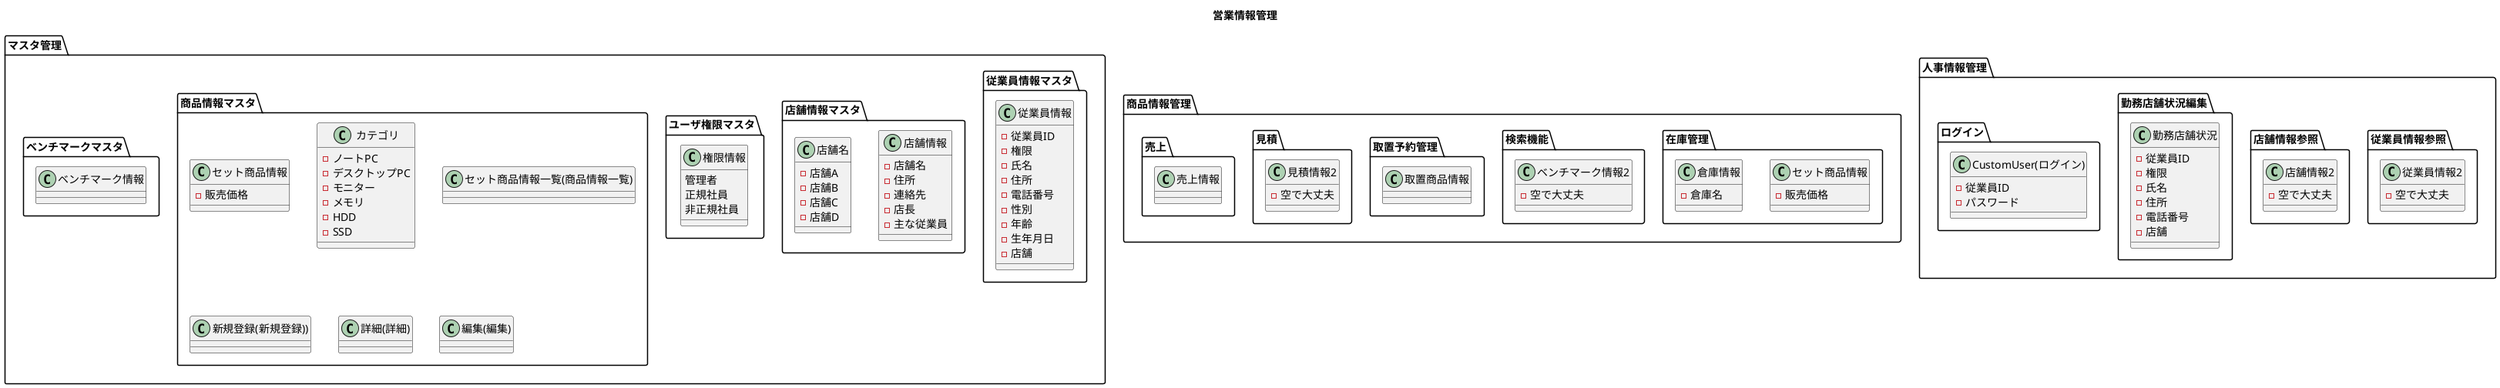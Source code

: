 @startuml クラス図
' left to right direction

title 営業情報管理


package "マスタ管理" as mastermana {
    package 従業員情報マスタ{
        ' 従業員情報
        ' モデル
        class 従業員情報{
            -従業員ID
            -権限
            -氏名
            -住所
            -電話番号
            -性別
            -年齢
            -生年月日
            -店舗
        }
    }
    package "店舗情報マスタ"{
        ' 店舗情報
        ' モデル
        class 店舗情報{
            -店舗名
            -住所
            -連絡先
            -店長
            -主な従業員
        }
        class 店舗名{
            -店舗A
            -店舗B
            -店舗C
            -店舗D
        }
    }
    package ユーザ権限マスタ{
        'ユーザ権限'
        ' モデル
        class 権限情報{
            管理者
            正規社員
            非正規社員
        }
    }
    package 商品情報マスタ{
        ' 商品情報管理
        ' モデル
        class セット商品情報{
            -販売価格
            ' 保留中
        }
        class カテゴリ{
            -ノートPC
            -デスクトップPC
            -モニター
            -メモリ
            -HDD
            -SSD
        }
        ' コントローラ
        class セット商品情報一覧(商品情報一覧){}
        class 新規登録(新規登録)){}
        class 詳細(詳細){}
        class 編集(編集){}
    }
    package ベンチマークマスタ{
        ' ベンチマークマスタ
        ' モデル
        class ベンチマーク情報{
            ' 保留中
        }
    }
    ' package 売上情報マスタ{
        ' 売上情報
        ' モデル
        
}


package "商品情報管理" as itemmana {
    package 在庫管理{
        ' 商品情報管理
        ' モデル
        class セット商品情報{
            -販売価格
            ' 保留中
        }
        class 倉庫情報{
        -倉庫名
        ' +移動指示()
        }
    }
    package 検索機能{
        ' ベンチマークマスタ
        ' モデル
        class ベンチマーク情報2{
            ' 保留中
            -空で大丈夫
        }
    }
    package 取置予約管理{
        ' 取置商品情報
        ' モデル
        class 取置商品情報{}
    }
    package 見積{
        class 見積情報2{
            -空で大丈夫
        }
    }
    package 売上{
        ' 売上情報
        ' モデル
        class 売上情報{}
    }
    
    
}


package "人事情報管理" as huremana {
    package 従業員情報参照{
        class 従業員情報2{
            -空で大丈夫
        }
    }
    package 店舗情報参照{
        class 店舗情報2{
            -空で大丈夫
        }
    }
    package 勤務店舗状況編集{
        class 勤務店舗状況{
            -従業員ID
            -権限
            -氏名
            -住所
            -電話番号
            -店舗
        }
    }
    package ログイン{
        ' ログイン'
        ' モデル
        ' class "django-allauth(ログイン)" as da{
        '     -従業員ID
        '     -パスワード
        '     ' +ログイン()
        ' }
        class CustomUser(ログイン){
            -従業員ID
            -パスワード
        }
    }
}



' class Meta{
'     -保留
' }

' itemmana -[hidden]- huremana
' mastermana -[hidden]down- itemmana
' mastermana -[hidden]down- huremana

' 要素の書き出しから


' CustomUser +-- Meta
@enduml
